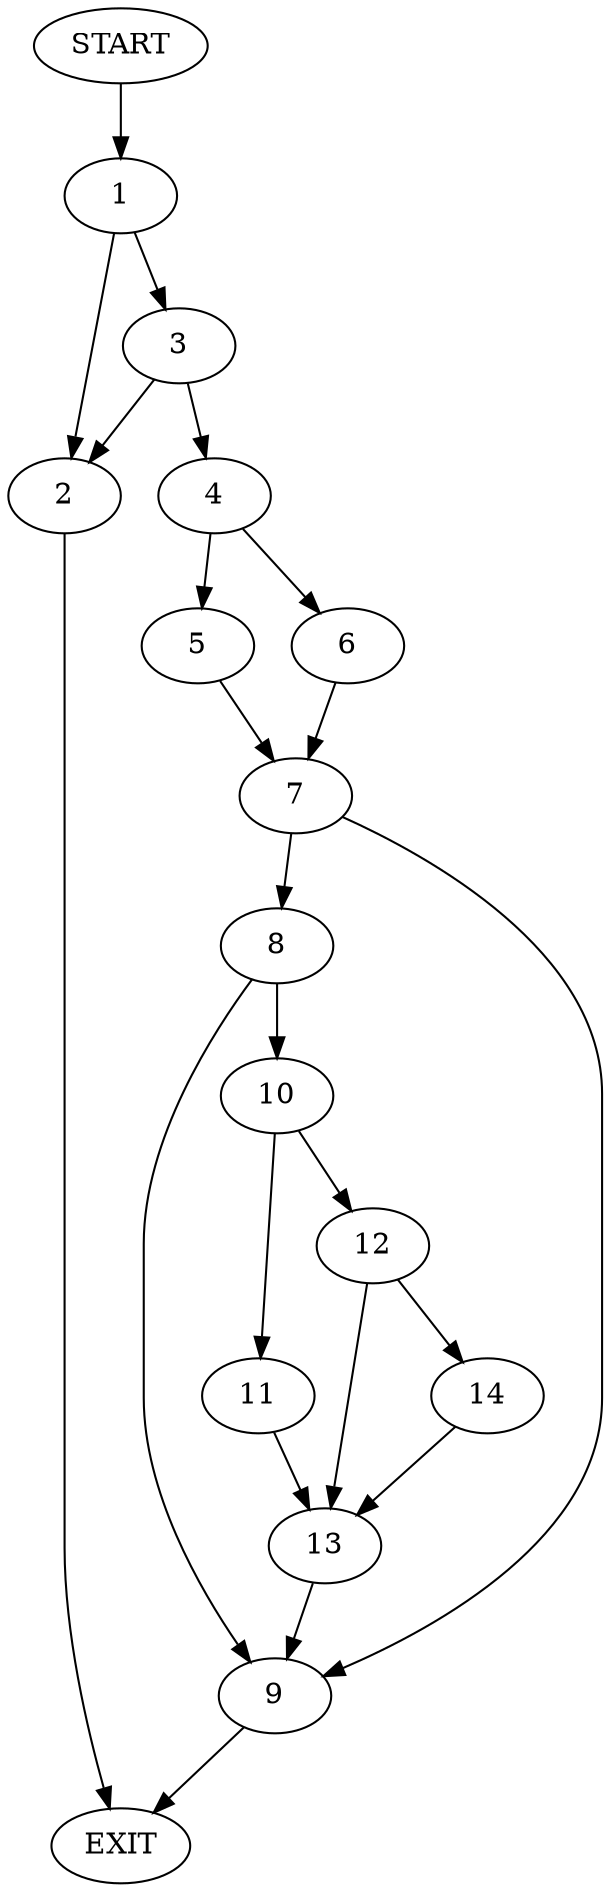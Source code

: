 digraph {
0 [label="START"]
15 [label="EXIT"]
0 -> 1
1 -> 2
1 -> 3
3 -> 2
3 -> 4
2 -> 15
4 -> 5
4 -> 6
6 -> 7
5 -> 7
7 -> 8
7 -> 9
8 -> 10
8 -> 9
9 -> 15
10 -> 11
10 -> 12
11 -> 13
12 -> 13
12 -> 14
13 -> 9
14 -> 13
}
